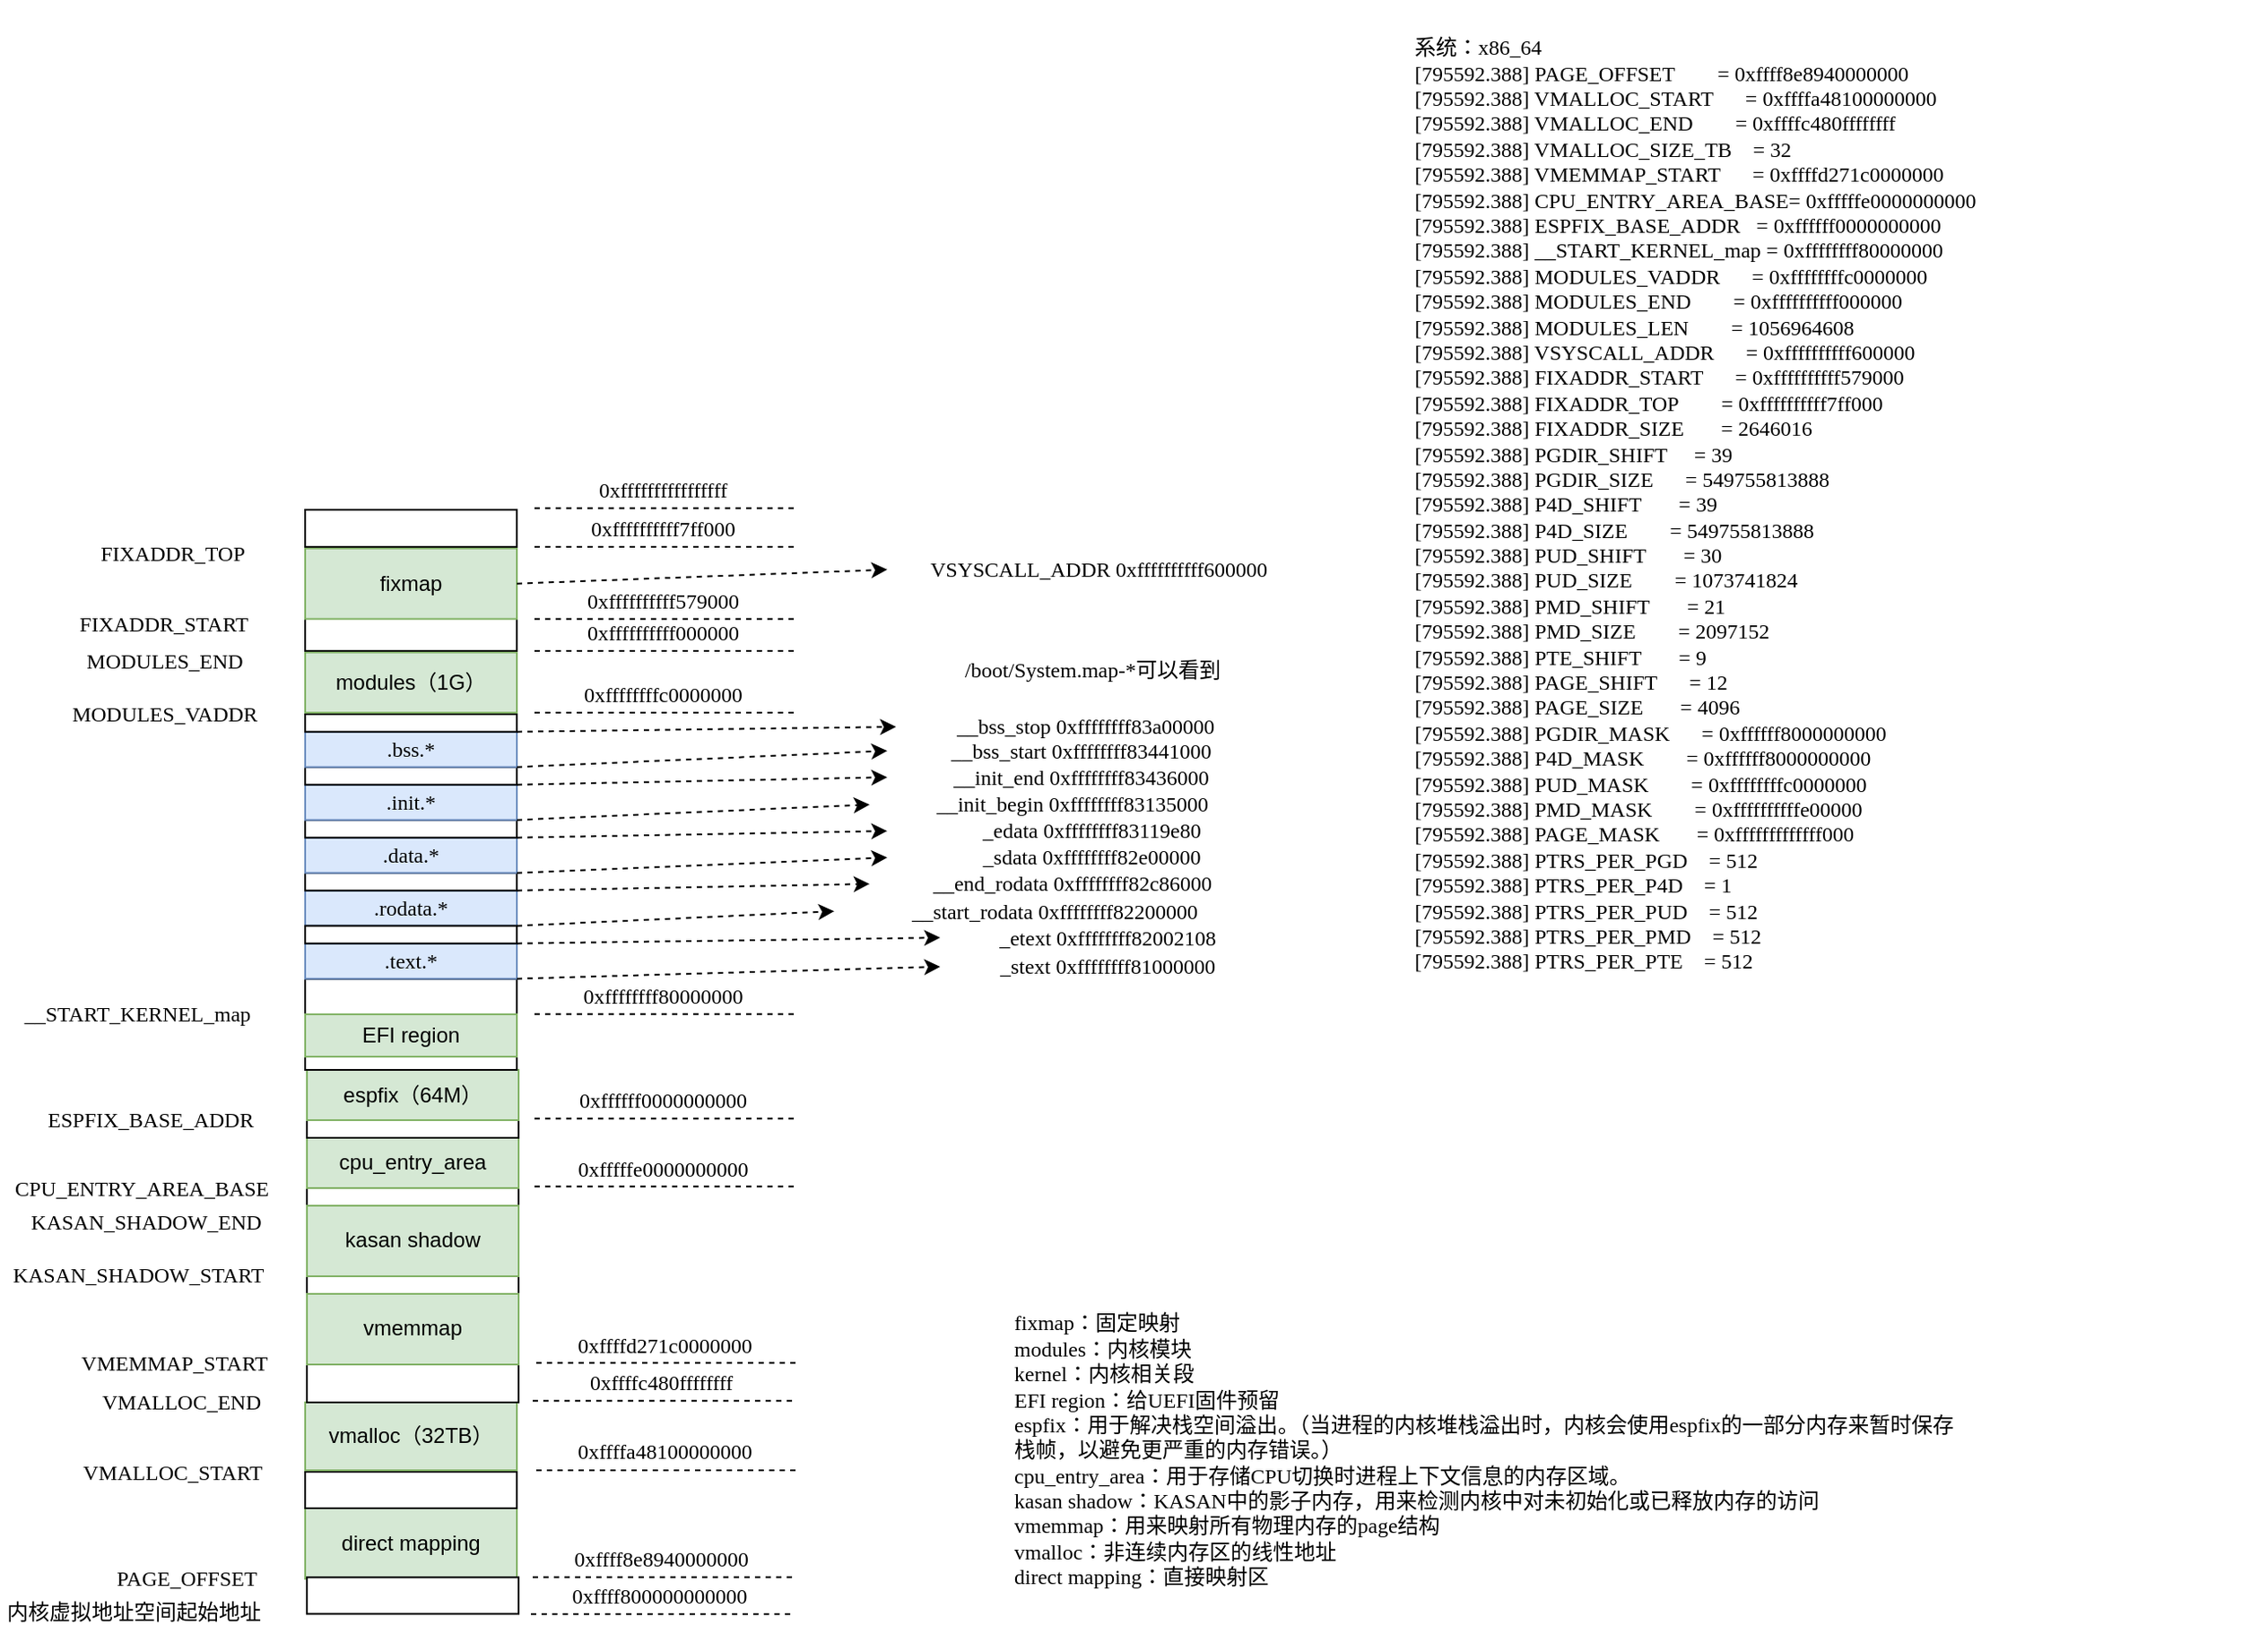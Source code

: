<mxfile version="20.8.23" type="github" pages="2">
  <diagram name="第 1 页" id="9pmo1v1dX5s4VO7Nb7Sy">
    <mxGraphModel dx="1046" dy="1649" grid="1" gridSize="10" guides="1" tooltips="1" connect="1" arrows="1" fold="1" page="1" pageScale="1" pageWidth="827" pageHeight="1169" math="0" shadow="0">
      <root>
        <mxCell id="0" />
        <mxCell id="1" parent="0" />
        <mxCell id="Ivxdmaws9GKIMjuXmD1E-1" value="direct mapping" style="rounded=0;whiteSpace=wrap;html=1;fillColor=#d5e8d4;strokeColor=#82b366;" parent="1" vertex="1">
          <mxGeometry x="200" y="280" width="120" height="40" as="geometry" />
        </mxCell>
        <mxCell id="Ivxdmaws9GKIMjuXmD1E-2" value="" style="endArrow=none;dashed=1;html=1;rounded=0;" parent="1" edge="1">
          <mxGeometry width="50" height="50" relative="1" as="geometry">
            <mxPoint x="328" y="340" as="sourcePoint" />
            <mxPoint x="478" y="340" as="targetPoint" />
          </mxGeometry>
        </mxCell>
        <mxCell id="Ivxdmaws9GKIMjuXmD1E-3" value="0xffff800000000000" style="text;html=1;strokeColor=none;fillColor=none;align=center;verticalAlign=middle;whiteSpace=wrap;rounded=0;fontFamily=Lucida Console;" parent="1" vertex="1">
          <mxGeometry x="328" y="320" width="146" height="20" as="geometry" />
        </mxCell>
        <mxCell id="Ivxdmaws9GKIMjuXmD1E-4" value="" style="rounded=0;whiteSpace=wrap;html=1;" parent="1" vertex="1">
          <mxGeometry x="200" y="259.32" width="120" height="20.68" as="geometry" />
        </mxCell>
        <mxCell id="Ivxdmaws9GKIMjuXmD1E-5" value="" style="endArrow=none;dashed=1;html=1;rounded=0;" parent="1" edge="1">
          <mxGeometry width="50" height="50" relative="1" as="geometry">
            <mxPoint x="329" y="319.17" as="sourcePoint" />
            <mxPoint x="479" y="319.17" as="targetPoint" />
          </mxGeometry>
        </mxCell>
        <mxCell id="Ivxdmaws9GKIMjuXmD1E-6" value="0xffff8e8940000000" style="text;html=1;strokeColor=none;fillColor=none;align=center;verticalAlign=middle;whiteSpace=wrap;rounded=0;fontFamily=Lucida Console;" parent="1" vertex="1">
          <mxGeometry x="329" y="299.17" width="146" height="20" as="geometry" />
        </mxCell>
        <mxCell id="Ivxdmaws9GKIMjuXmD1E-7" value="PAGE_OFFSET" style="text;html=1;strokeColor=none;fillColor=none;align=center;verticalAlign=middle;whiteSpace=wrap;rounded=0;fontFamily=Lucida Console;" parent="1" vertex="1">
          <mxGeometry x="87.5" y="310" width="90" height="19.17" as="geometry" />
        </mxCell>
        <mxCell id="Ivxdmaws9GKIMjuXmD1E-8" value="内核虚拟地址空间起始地址" style="text;html=1;strokeColor=none;fillColor=none;align=center;verticalAlign=middle;whiteSpace=wrap;rounded=0;fontFamily=Lucida Console;" parent="1" vertex="1">
          <mxGeometry x="27.5" y="329.17" width="150" height="20" as="geometry" />
        </mxCell>
        <mxCell id="Ivxdmaws9GKIMjuXmD1E-9" value="vmalloc（32TB）" style="rounded=0;whiteSpace=wrap;html=1;fillColor=#d5e8d4;strokeColor=#82b366;" parent="1" vertex="1">
          <mxGeometry x="200" y="220" width="120" height="38.49" as="geometry" />
        </mxCell>
        <mxCell id="Ivxdmaws9GKIMjuXmD1E-10" value="" style="endArrow=none;dashed=1;html=1;rounded=0;" parent="1" edge="1">
          <mxGeometry width="50" height="50" relative="1" as="geometry">
            <mxPoint x="331" y="258.49" as="sourcePoint" />
            <mxPoint x="481" y="258.49" as="targetPoint" />
          </mxGeometry>
        </mxCell>
        <mxCell id="Ivxdmaws9GKIMjuXmD1E-11" value="0xffffa48100000000" style="text;html=1;strokeColor=none;fillColor=none;align=center;verticalAlign=middle;whiteSpace=wrap;rounded=0;fontFamily=Lucida Console;" parent="1" vertex="1">
          <mxGeometry x="331" y="238.49" width="146" height="20" as="geometry" />
        </mxCell>
        <mxCell id="Ivxdmaws9GKIMjuXmD1E-12" value="VMALLOC_START" style="text;html=1;strokeColor=none;fillColor=none;align=center;verticalAlign=middle;whiteSpace=wrap;rounded=0;fontFamily=Lucida Console;" parent="1" vertex="1">
          <mxGeometry x="80" y="250.83" width="90" height="19.17" as="geometry" />
        </mxCell>
        <mxCell id="Ivxdmaws9GKIMjuXmD1E-13" value="VMALLOC_END" style="text;html=1;strokeColor=none;fillColor=none;align=center;verticalAlign=middle;whiteSpace=wrap;rounded=0;fontFamily=Lucida Console;" parent="1" vertex="1">
          <mxGeometry x="90" y="210" width="80" height="19.17" as="geometry" />
        </mxCell>
        <mxCell id="Ivxdmaws9GKIMjuXmD1E-15" value="" style="endArrow=none;dashed=1;html=1;rounded=0;" parent="1" edge="1">
          <mxGeometry width="50" height="50" relative="1" as="geometry">
            <mxPoint x="329" y="219.17" as="sourcePoint" />
            <mxPoint x="479" y="219.17" as="targetPoint" />
          </mxGeometry>
        </mxCell>
        <mxCell id="Ivxdmaws9GKIMjuXmD1E-16" value="0xffffc480ffffffff" style="text;html=1;strokeColor=none;fillColor=none;align=center;verticalAlign=middle;whiteSpace=wrap;rounded=0;fontFamily=Lucida Console;" parent="1" vertex="1">
          <mxGeometry x="329" y="199.17" width="146" height="20" as="geometry" />
        </mxCell>
        <mxCell id="Ivxdmaws9GKIMjuXmD1E-21" value="" style="rounded=0;whiteSpace=wrap;html=1;" parent="1" vertex="1">
          <mxGeometry x="200" y="-20" width="120" height="20" as="geometry" />
        </mxCell>
        <mxCell id="Ivxdmaws9GKIMjuXmD1E-24" value="__START_KERNEL_map" style="text;html=1;strokeColor=none;fillColor=none;align=center;verticalAlign=middle;whiteSpace=wrap;rounded=0;fontFamily=Lucida Console;" parent="1" vertex="1">
          <mxGeometry x="40" y="-10" width="130" height="19.17" as="geometry" />
        </mxCell>
        <mxCell id="Ivxdmaws9GKIMjuXmD1E-77" value="" style="group" parent="1" vertex="1" connectable="0">
          <mxGeometry x="200" y="-266" width="640" height="420" as="geometry" />
        </mxCell>
        <mxCell id="Ivxdmaws9GKIMjuXmD1E-41" value="&lt;font face=&quot;Lucida Console&quot;&gt;.text.*&lt;/font&gt;" style="rounded=0;whiteSpace=wrap;html=1;fillColor=#dae8fc;strokeColor=#6c8ebf;" parent="Ivxdmaws9GKIMjuXmD1E-77" vertex="1">
          <mxGeometry y="225.83" width="120" height="20" as="geometry" />
        </mxCell>
        <mxCell id="Ivxdmaws9GKIMjuXmD1E-44" value=".rodata.*" style="rounded=0;whiteSpace=wrap;html=1;fontFamily=Lucida Console;fillColor=#dae8fc;strokeColor=#6c8ebf;" parent="Ivxdmaws9GKIMjuXmD1E-77" vertex="1">
          <mxGeometry y="195.83" width="120" height="20" as="geometry" />
        </mxCell>
        <mxCell id="Ivxdmaws9GKIMjuXmD1E-45" value="" style="rounded=0;whiteSpace=wrap;html=1;" parent="Ivxdmaws9GKIMjuXmD1E-77" vertex="1">
          <mxGeometry y="185.83" width="120" height="10" as="geometry" />
        </mxCell>
        <mxCell id="Ivxdmaws9GKIMjuXmD1E-46" value="&lt;font face=&quot;Lucida Console&quot;&gt;.data.*&lt;/font&gt;" style="rounded=0;whiteSpace=wrap;html=1;fillColor=#dae8fc;strokeColor=#6c8ebf;" parent="Ivxdmaws9GKIMjuXmD1E-77" vertex="1">
          <mxGeometry y="165.83" width="120" height="20" as="geometry" />
        </mxCell>
        <mxCell id="Ivxdmaws9GKIMjuXmD1E-58" value="" style="rounded=0;whiteSpace=wrap;html=1;" parent="Ivxdmaws9GKIMjuXmD1E-77" vertex="1">
          <mxGeometry y="215.83" width="120" height="10" as="geometry" />
        </mxCell>
        <mxCell id="Ivxdmaws9GKIMjuXmD1E-60" value="" style="rounded=0;whiteSpace=wrap;html=1;" parent="Ivxdmaws9GKIMjuXmD1E-77" vertex="1">
          <mxGeometry y="155.83" width="120" height="10" as="geometry" />
        </mxCell>
        <mxCell id="Ivxdmaws9GKIMjuXmD1E-61" value="&lt;font face=&quot;Lucida Console&quot;&gt;.init.*&lt;/font&gt;" style="rounded=0;whiteSpace=wrap;html=1;fillColor=#dae8fc;strokeColor=#6c8ebf;" parent="Ivxdmaws9GKIMjuXmD1E-77" vertex="1">
          <mxGeometry y="135.83" width="120" height="20" as="geometry" />
        </mxCell>
        <mxCell id="Ivxdmaws9GKIMjuXmD1E-62" value="" style="rounded=0;whiteSpace=wrap;html=1;" parent="Ivxdmaws9GKIMjuXmD1E-77" vertex="1">
          <mxGeometry y="125.83" width="120" height="10" as="geometry" />
        </mxCell>
        <mxCell id="Ivxdmaws9GKIMjuXmD1E-63" value="&lt;font face=&quot;Lucida Console&quot;&gt;.bss.*&lt;/font&gt;" style="rounded=0;whiteSpace=wrap;html=1;fillColor=#dae8fc;strokeColor=#6c8ebf;" parent="Ivxdmaws9GKIMjuXmD1E-77" vertex="1">
          <mxGeometry y="105.83" width="120" height="20" as="geometry" />
        </mxCell>
        <mxCell id="Ivxdmaws9GKIMjuXmD1E-64" value="" style="rounded=0;whiteSpace=wrap;html=1;" parent="Ivxdmaws9GKIMjuXmD1E-77" vertex="1">
          <mxGeometry y="95.83" width="120" height="10" as="geometry" />
        </mxCell>
        <mxCell id="Ivxdmaws9GKIMjuXmD1E-79" value="/boot/System.map-*可以看到" style="text;html=1;strokeColor=none;fillColor=none;align=center;verticalAlign=middle;whiteSpace=wrap;rounded=0;fontFamily=Lucida Console;" parent="Ivxdmaws9GKIMjuXmD1E-77" vertex="1">
          <mxGeometry x="340" y="56" width="213" height="30" as="geometry" />
        </mxCell>
        <mxCell id="Ivxdmaws9GKIMjuXmD1E-80" value="modules（1G）" style="rounded=0;whiteSpace=wrap;html=1;fillColor=#d5e8d4;strokeColor=#82b366;" parent="Ivxdmaws9GKIMjuXmD1E-77" vertex="1">
          <mxGeometry y="60.81" width="120" height="34.19" as="geometry" />
        </mxCell>
        <mxCell id="Ivxdmaws9GKIMjuXmD1E-81" value="" style="endArrow=none;dashed=1;html=1;rounded=0;" parent="Ivxdmaws9GKIMjuXmD1E-77" edge="1">
          <mxGeometry width="50" height="50" relative="1" as="geometry">
            <mxPoint x="130" y="59.98" as="sourcePoint" />
            <mxPoint x="280" y="59.98" as="targetPoint" />
          </mxGeometry>
        </mxCell>
        <mxCell id="Ivxdmaws9GKIMjuXmD1E-82" value="0xffffffffff000000" style="text;html=1;strokeColor=none;fillColor=none;align=center;verticalAlign=middle;whiteSpace=wrap;rounded=0;fontFamily=Lucida Console;" parent="Ivxdmaws9GKIMjuXmD1E-77" vertex="1">
          <mxGeometry x="130" y="39.98" width="146" height="20" as="geometry" />
        </mxCell>
        <mxCell id="Ivxdmaws9GKIMjuXmD1E-83" value="" style="endArrow=none;dashed=1;html=1;rounded=0;" parent="Ivxdmaws9GKIMjuXmD1E-77" edge="1">
          <mxGeometry width="50" height="50" relative="1" as="geometry">
            <mxPoint x="130" y="95.0" as="sourcePoint" />
            <mxPoint x="280" y="95.0" as="targetPoint" />
          </mxGeometry>
        </mxCell>
        <mxCell id="Ivxdmaws9GKIMjuXmD1E-84" value="0xffffffffc0000000" style="text;html=1;strokeColor=none;fillColor=none;align=center;verticalAlign=middle;whiteSpace=wrap;rounded=0;fontFamily=Lucida Console;" parent="Ivxdmaws9GKIMjuXmD1E-77" vertex="1">
          <mxGeometry x="130" y="75.0" width="146" height="20" as="geometry" />
        </mxCell>
        <mxCell id="Ivxdmaws9GKIMjuXmD1E-87" value="" style="rounded=0;whiteSpace=wrap;html=1;" parent="Ivxdmaws9GKIMjuXmD1E-77" vertex="1">
          <mxGeometry y="40" width="120" height="19.98" as="geometry" />
        </mxCell>
        <mxCell id="Ivxdmaws9GKIMjuXmD1E-25" value="fixmap" style="rounded=0;whiteSpace=wrap;html=1;fillColor=#d5e8d4;strokeColor=#82b366;" parent="Ivxdmaws9GKIMjuXmD1E-77" vertex="1">
          <mxGeometry y="1.85" width="120" height="40" as="geometry" />
        </mxCell>
        <mxCell id="Ivxdmaws9GKIMjuXmD1E-26" value="" style="endArrow=none;dashed=1;html=1;rounded=0;" parent="Ivxdmaws9GKIMjuXmD1E-77" edge="1">
          <mxGeometry width="50" height="50" relative="1" as="geometry">
            <mxPoint x="130" y="41.85" as="sourcePoint" />
            <mxPoint x="280" y="41.85" as="targetPoint" />
          </mxGeometry>
        </mxCell>
        <mxCell id="Ivxdmaws9GKIMjuXmD1E-27" value="0xffffffffff579000" style="text;html=1;strokeColor=none;fillColor=none;align=center;verticalAlign=middle;whiteSpace=wrap;rounded=0;fontFamily=Lucida Console;" parent="Ivxdmaws9GKIMjuXmD1E-77" vertex="1">
          <mxGeometry x="130" y="21.85" width="146" height="20" as="geometry" />
        </mxCell>
        <mxCell id="Ivxdmaws9GKIMjuXmD1E-28" value="FIXADDR_START" style="text;html=1;strokeColor=none;fillColor=none;align=center;verticalAlign=middle;whiteSpace=wrap;rounded=0;fontFamily=Lucida Console;" parent="Ivxdmaws9GKIMjuXmD1E-77" vertex="1">
          <mxGeometry x="-130" y="36.83" width="100" height="15.85" as="geometry" />
        </mxCell>
        <mxCell id="Ivxdmaws9GKIMjuXmD1E-31" value="" style="rounded=0;whiteSpace=wrap;html=1;" parent="Ivxdmaws9GKIMjuXmD1E-77" vertex="1">
          <mxGeometry y="-20" width="120" height="21.02" as="geometry" />
        </mxCell>
        <mxCell id="Ivxdmaws9GKIMjuXmD1E-38" value="" style="endArrow=none;dashed=1;html=1;rounded=0;" parent="Ivxdmaws9GKIMjuXmD1E-77" edge="1">
          <mxGeometry width="50" height="50" relative="1" as="geometry">
            <mxPoint x="130" y="1.02" as="sourcePoint" />
            <mxPoint x="280" y="1.02" as="targetPoint" />
          </mxGeometry>
        </mxCell>
        <mxCell id="Ivxdmaws9GKIMjuXmD1E-39" value="0xffffffffff7ff000" style="text;html=1;strokeColor=none;fillColor=none;align=center;verticalAlign=middle;whiteSpace=wrap;rounded=0;fontFamily=Lucida Console;" parent="Ivxdmaws9GKIMjuXmD1E-77" vertex="1">
          <mxGeometry x="130" y="-18.98" width="146" height="20" as="geometry" />
        </mxCell>
        <mxCell id="Ivxdmaws9GKIMjuXmD1E-40" value="FIXADDR_TOP" style="text;html=1;strokeColor=none;fillColor=none;align=center;verticalAlign=middle;whiteSpace=wrap;rounded=0;fontFamily=Lucida Console;" parent="Ivxdmaws9GKIMjuXmD1E-77" vertex="1">
          <mxGeometry x="-120" y="-3.17" width="90" height="15.85" as="geometry" />
        </mxCell>
        <mxCell id="Ivxdmaws9GKIMjuXmD1E-89" value="VSYSCALL_ADDR&amp;nbsp;0xffffffffff600000" style="text;html=1;strokeColor=none;fillColor=none;align=center;verticalAlign=middle;whiteSpace=wrap;rounded=0;fontFamily=Lucida Console;" parent="Ivxdmaws9GKIMjuXmD1E-77" vertex="1">
          <mxGeometry x="330" y="6" width="240" height="15.85" as="geometry" />
        </mxCell>
        <mxCell id="Ivxdmaws9GKIMjuXmD1E-90" value="" style="endArrow=classic;html=1;rounded=0;fontFamily=Lucida Console;exitX=1;exitY=0.5;exitDx=0;exitDy=0;entryX=0;entryY=0.5;entryDx=0;entryDy=0;dashed=1;" parent="Ivxdmaws9GKIMjuXmD1E-77" source="Ivxdmaws9GKIMjuXmD1E-25" target="Ivxdmaws9GKIMjuXmD1E-89" edge="1">
          <mxGeometry width="50" height="50" relative="1" as="geometry">
            <mxPoint x="130" y="196" as="sourcePoint" />
            <mxPoint x="340" y="187" as="targetPoint" />
          </mxGeometry>
        </mxCell>
        <mxCell id="Ivxdmaws9GKIMjuXmD1E-94" value="" style="rounded=0;whiteSpace=wrap;html=1;" parent="Ivxdmaws9GKIMjuXmD1E-77" vertex="1">
          <mxGeometry x="1" y="364.49" width="120" height="10" as="geometry" />
        </mxCell>
        <mxCell id="Ivxdmaws9GKIMjuXmD1E-93" value="cpu_entry_area" style="rounded=0;whiteSpace=wrap;html=1;fillColor=#d5e8d4;strokeColor=#82b366;" parent="Ivxdmaws9GKIMjuXmD1E-77" vertex="1">
          <mxGeometry x="1" y="336" width="120" height="28.49" as="geometry" />
        </mxCell>
        <mxCell id="Ivxdmaws9GKIMjuXmD1E-95" value="" style="endArrow=none;dashed=1;html=1;rounded=0;" parent="Ivxdmaws9GKIMjuXmD1E-77" edge="1">
          <mxGeometry width="50" height="50" relative="1" as="geometry">
            <mxPoint x="130" y="363.66" as="sourcePoint" />
            <mxPoint x="280" y="363.66" as="targetPoint" />
          </mxGeometry>
        </mxCell>
        <mxCell id="Ivxdmaws9GKIMjuXmD1E-96" value="0xfffffe0000000000" style="text;html=1;strokeColor=none;fillColor=none;align=center;verticalAlign=middle;whiteSpace=wrap;rounded=0;fontFamily=Lucida Console;" parent="Ivxdmaws9GKIMjuXmD1E-77" vertex="1">
          <mxGeometry x="130" y="343.66" width="146" height="20" as="geometry" />
        </mxCell>
        <mxCell id="Ivxdmaws9GKIMjuXmD1E-98" value="" style="rounded=0;whiteSpace=wrap;html=1;" parent="Ivxdmaws9GKIMjuXmD1E-77" vertex="1">
          <mxGeometry x="1" y="326" width="120" height="10" as="geometry" />
        </mxCell>
        <mxCell id="Ivxdmaws9GKIMjuXmD1E-99" value="espfix（64M）" style="rounded=0;whiteSpace=wrap;html=1;fillColor=#d5e8d4;strokeColor=#82b366;" parent="Ivxdmaws9GKIMjuXmD1E-77" vertex="1">
          <mxGeometry x="1" y="297.51" width="120" height="28.49" as="geometry" />
        </mxCell>
        <mxCell id="Ivxdmaws9GKIMjuXmD1E-100" value="" style="endArrow=none;dashed=1;html=1;rounded=0;" parent="Ivxdmaws9GKIMjuXmD1E-77" edge="1">
          <mxGeometry width="50" height="50" relative="1" as="geometry">
            <mxPoint x="130" y="325.17" as="sourcePoint" />
            <mxPoint x="280" y="325.17" as="targetPoint" />
          </mxGeometry>
        </mxCell>
        <mxCell id="Ivxdmaws9GKIMjuXmD1E-101" value="0xffffff0000000000" style="text;html=1;strokeColor=none;fillColor=none;align=center;verticalAlign=middle;whiteSpace=wrap;rounded=0;fontFamily=Lucida Console;" parent="Ivxdmaws9GKIMjuXmD1E-77" vertex="1">
          <mxGeometry x="130" y="305.17" width="146" height="20" as="geometry" />
        </mxCell>
        <mxCell id="Ivxdmaws9GKIMjuXmD1E-102" value="ESPFIX_BASE_ADDR" style="text;html=1;strokeColor=none;fillColor=none;align=center;verticalAlign=middle;whiteSpace=wrap;rounded=0;fontFamily=Lucida Console;" parent="Ivxdmaws9GKIMjuXmD1E-77" vertex="1">
          <mxGeometry x="-150" y="316.83" width="125" height="19.17" as="geometry" />
        </mxCell>
        <mxCell id="Ivxdmaws9GKIMjuXmD1E-111" value="" style="rounded=0;whiteSpace=wrap;html=1;" parent="Ivxdmaws9GKIMjuXmD1E-77" vertex="1">
          <mxGeometry y="290" width="120" height="7.51" as="geometry" />
        </mxCell>
        <mxCell id="Ivxdmaws9GKIMjuXmD1E-22" value="" style="endArrow=none;dashed=1;html=1;rounded=0;" parent="Ivxdmaws9GKIMjuXmD1E-77" edge="1">
          <mxGeometry width="50" height="50" relative="1" as="geometry">
            <mxPoint x="130" y="265.83" as="sourcePoint" />
            <mxPoint x="280" y="265.83" as="targetPoint" />
          </mxGeometry>
        </mxCell>
        <mxCell id="Ivxdmaws9GKIMjuXmD1E-23" value="0xffffffff80000000" style="text;html=1;strokeColor=none;fillColor=none;align=center;verticalAlign=middle;whiteSpace=wrap;rounded=0;fontFamily=Lucida Console;" parent="Ivxdmaws9GKIMjuXmD1E-77" vertex="1">
          <mxGeometry x="130" y="245.83" width="146" height="20" as="geometry" />
        </mxCell>
        <mxCell id="Ivxdmaws9GKIMjuXmD1E-112" value="EFI region" style="rounded=0;whiteSpace=wrap;html=1;fillColor=#d5e8d4;strokeColor=#82b366;" parent="Ivxdmaws9GKIMjuXmD1E-77" vertex="1">
          <mxGeometry y="266" width="120" height="24" as="geometry" />
        </mxCell>
        <mxCell id="Ivxdmaws9GKIMjuXmD1E-75" value="" style="endArrow=classic;html=1;rounded=0;fontFamily=Lucida Console;exitX=1;exitY=1;exitDx=0;exitDy=0;entryX=0;entryY=0.5;entryDx=0;entryDy=0;dashed=1;" parent="1" source="Ivxdmaws9GKIMjuXmD1E-41" target="Ivxdmaws9GKIMjuXmD1E-48" edge="1">
          <mxGeometry width="50" height="50" relative="1" as="geometry">
            <mxPoint x="330" y="-30" as="sourcePoint" />
            <mxPoint x="490" y="14" as="targetPoint" />
          </mxGeometry>
        </mxCell>
        <mxCell id="Ivxdmaws9GKIMjuXmD1E-74" value="" style="endArrow=classic;html=1;rounded=0;fontFamily=Lucida Console;exitX=1;exitY=0;exitDx=0;exitDy=0;entryX=0;entryY=0.5;entryDx=0;entryDy=0;dashed=1;" parent="1" source="Ivxdmaws9GKIMjuXmD1E-41" target="Ivxdmaws9GKIMjuXmD1E-49" edge="1">
          <mxGeometry width="50" height="50" relative="1" as="geometry">
            <mxPoint x="330" y="-40" as="sourcePoint" />
            <mxPoint x="430" y="-18" as="targetPoint" />
          </mxGeometry>
        </mxCell>
        <mxCell id="Ivxdmaws9GKIMjuXmD1E-73" value="" style="endArrow=classic;html=1;rounded=0;fontFamily=Lucida Console;exitX=1;exitY=1;exitDx=0;exitDy=0;entryX=0;entryY=0.5;entryDx=0;entryDy=0;dashed=1;" parent="1" source="Ivxdmaws9GKIMjuXmD1E-44" target="Ivxdmaws9GKIMjuXmD1E-50" edge="1">
          <mxGeometry width="50" height="50" relative="1" as="geometry">
            <mxPoint x="330" y="-60" as="sourcePoint" />
            <mxPoint x="450" y="-51" as="targetPoint" />
          </mxGeometry>
        </mxCell>
        <mxCell id="Ivxdmaws9GKIMjuXmD1E-72" value="" style="endArrow=classic;html=1;rounded=0;fontFamily=Lucida Console;exitX=1;exitY=0;exitDx=0;exitDy=0;entryX=0;entryY=0.5;entryDx=0;entryDy=0;dashed=1;" parent="1" source="Ivxdmaws9GKIMjuXmD1E-44" target="Ivxdmaws9GKIMjuXmD1E-51" edge="1">
          <mxGeometry width="50" height="50" relative="1" as="geometry">
            <mxPoint x="330" y="-70" as="sourcePoint" />
            <mxPoint x="460" y="-83" as="targetPoint" />
          </mxGeometry>
        </mxCell>
        <mxCell id="Ivxdmaws9GKIMjuXmD1E-71" value="" style="endArrow=classic;html=1;rounded=0;fontFamily=Lucida Console;exitX=1;exitY=1;exitDx=0;exitDy=0;entryX=0;entryY=0.5;entryDx=0;entryDy=0;dashed=1;" parent="1" source="Ivxdmaws9GKIMjuXmD1E-46" target="Ivxdmaws9GKIMjuXmD1E-52" edge="1">
          <mxGeometry width="50" height="50" relative="1" as="geometry">
            <mxPoint x="330" y="-90" as="sourcePoint" />
            <mxPoint x="490" y="-115" as="targetPoint" />
          </mxGeometry>
        </mxCell>
        <mxCell id="Ivxdmaws9GKIMjuXmD1E-70" value="" style="endArrow=classic;html=1;rounded=0;fontFamily=Lucida Console;exitX=1;exitY=0;exitDx=0;exitDy=0;entryX=0;entryY=0.5;entryDx=0;entryDy=0;dashed=1;" parent="1" source="Ivxdmaws9GKIMjuXmD1E-46" target="Ivxdmaws9GKIMjuXmD1E-53" edge="1">
          <mxGeometry width="50" height="50" relative="1" as="geometry">
            <mxPoint x="330" y="-100" as="sourcePoint" />
            <mxPoint x="450" y="-147" as="targetPoint" />
          </mxGeometry>
        </mxCell>
        <mxCell id="Ivxdmaws9GKIMjuXmD1E-69" value="" style="endArrow=classic;html=1;rounded=0;fontFamily=Lucida Console;exitX=1;exitY=1;exitDx=0;exitDy=0;entryX=0;entryY=0.5;entryDx=0;entryDy=0;dashed=1;" parent="1" source="Ivxdmaws9GKIMjuXmD1E-61" target="Ivxdmaws9GKIMjuXmD1E-54" edge="1">
          <mxGeometry width="50" height="50" relative="1" as="geometry">
            <mxPoint x="330" y="-120" as="sourcePoint" />
            <mxPoint x="460" y="-180" as="targetPoint" />
          </mxGeometry>
        </mxCell>
        <mxCell id="Ivxdmaws9GKIMjuXmD1E-68" value="" style="endArrow=classic;html=1;rounded=0;fontFamily=Lucida Console;exitX=1;exitY=0;exitDx=0;exitDy=0;entryX=0;entryY=0.5;entryDx=0;entryDy=0;dashed=1;" parent="1" source="Ivxdmaws9GKIMjuXmD1E-61" target="Ivxdmaws9GKIMjuXmD1E-55" edge="1">
          <mxGeometry width="50" height="50" relative="1" as="geometry">
            <mxPoint x="330" y="-130" as="sourcePoint" />
            <mxPoint x="460" y="-212" as="targetPoint" />
          </mxGeometry>
        </mxCell>
        <mxCell id="Ivxdmaws9GKIMjuXmD1E-67" value="" style="endArrow=classic;html=1;rounded=0;fontFamily=Lucida Console;exitX=1;exitY=1;exitDx=0;exitDy=0;entryX=0;entryY=0.5;entryDx=0;entryDy=0;dashed=1;" parent="1" source="Ivxdmaws9GKIMjuXmD1E-63" target="Ivxdmaws9GKIMjuXmD1E-56" edge="1">
          <mxGeometry width="50" height="50" relative="1" as="geometry">
            <mxPoint x="330" y="-150" as="sourcePoint" />
            <mxPoint x="465" y="-241" as="targetPoint" />
          </mxGeometry>
        </mxCell>
        <mxCell id="Ivxdmaws9GKIMjuXmD1E-65" value="" style="endArrow=classic;html=1;rounded=0;fontFamily=Lucida Console;exitX=1;exitY=0;exitDx=0;exitDy=0;entryX=0;entryY=0.5;entryDx=0;entryDy=0;dashed=1;" parent="1" source="Ivxdmaws9GKIMjuXmD1E-63" target="Ivxdmaws9GKIMjuXmD1E-57" edge="1">
          <mxGeometry width="50" height="50" relative="1" as="geometry">
            <mxPoint x="320" y="-156" as="sourcePoint" />
            <mxPoint x="370" y="-206" as="targetPoint" />
          </mxGeometry>
        </mxCell>
        <mxCell id="Ivxdmaws9GKIMjuXmD1E-78" value="" style="group" parent="1" vertex="1" connectable="0">
          <mxGeometry x="500" y="-170" width="250" height="150" as="geometry" />
        </mxCell>
        <mxCell id="Ivxdmaws9GKIMjuXmD1E-48" value="_stext 0xffffffff81000000" style="text;html=1;strokeColor=none;fillColor=none;align=center;verticalAlign=middle;whiteSpace=wrap;rounded=0;fontFamily=Lucida Console;" parent="Ivxdmaws9GKIMjuXmD1E-78" vertex="1">
          <mxGeometry x="60" y="135.938" width="190" height="14.062" as="geometry" />
        </mxCell>
        <mxCell id="Ivxdmaws9GKIMjuXmD1E-49" value="_etext 0xffffffff82002108" style="text;html=1;strokeColor=none;fillColor=none;align=center;verticalAlign=middle;whiteSpace=wrap;rounded=0;fontFamily=Lucida Console;" parent="Ivxdmaws9GKIMjuXmD1E-78" vertex="1">
          <mxGeometry x="60" y="119.531" width="190" height="14.062" as="geometry" />
        </mxCell>
        <mxCell id="Ivxdmaws9GKIMjuXmD1E-50" value="__start_rodata 0xffffffff82200000" style="text;html=1;strokeColor=none;fillColor=none;align=center;verticalAlign=middle;whiteSpace=wrap;rounded=0;fontFamily=Lucida Console;" parent="Ivxdmaws9GKIMjuXmD1E-78" vertex="1">
          <mxGeometry y="104.531" width="250" height="14.062" as="geometry" />
        </mxCell>
        <mxCell id="Ivxdmaws9GKIMjuXmD1E-51" value="__end_rodata 0xffffffff82c86000" style="text;html=1;strokeColor=none;fillColor=none;align=center;verticalAlign=middle;whiteSpace=wrap;rounded=0;fontFamily=Lucida Console;" parent="Ivxdmaws9GKIMjuXmD1E-78" vertex="1">
          <mxGeometry x="20" y="89.062" width="230" height="14.062" as="geometry" />
        </mxCell>
        <mxCell id="Ivxdmaws9GKIMjuXmD1E-52" value="&amp;nbsp; &amp;nbsp; _sdata 0xffffffff82e00000" style="text;html=1;strokeColor=none;fillColor=none;align=center;verticalAlign=middle;whiteSpace=wrap;rounded=0;fontFamily=Lucida Console;" parent="Ivxdmaws9GKIMjuXmD1E-78" vertex="1">
          <mxGeometry x="30" y="74.062" width="220" height="14.062" as="geometry" />
        </mxCell>
        <mxCell id="Ivxdmaws9GKIMjuXmD1E-53" value="&amp;nbsp; &amp;nbsp; _edata 0xffffffff83119e80" style="text;html=1;strokeColor=none;fillColor=none;align=center;verticalAlign=middle;whiteSpace=wrap;rounded=0;fontFamily=Lucida Console;" parent="Ivxdmaws9GKIMjuXmD1E-78" vertex="1">
          <mxGeometry x="30" y="59.062" width="220" height="14.062" as="geometry" />
        </mxCell>
        <mxCell id="Ivxdmaws9GKIMjuXmD1E-54" value="__init_begin 0xffffffff83135000" style="text;html=1;strokeColor=none;fillColor=none;align=center;verticalAlign=middle;whiteSpace=wrap;rounded=0;fontFamily=Lucida Console;" parent="Ivxdmaws9GKIMjuXmD1E-78" vertex="1">
          <mxGeometry x="20" y="44.062" width="230" height="14.062" as="geometry" />
        </mxCell>
        <mxCell id="Ivxdmaws9GKIMjuXmD1E-55" value="__init_end 0xffffffff83436000" style="text;html=1;strokeColor=none;fillColor=none;align=center;verticalAlign=middle;whiteSpace=wrap;rounded=0;fontFamily=Lucida Console;" parent="Ivxdmaws9GKIMjuXmD1E-78" vertex="1">
          <mxGeometry x="30" y="28.594" width="220" height="14.062" as="geometry" />
        </mxCell>
        <mxCell id="Ivxdmaws9GKIMjuXmD1E-56" value="__bss_start 0xffffffff83441000" style="text;html=1;strokeColor=none;fillColor=none;align=center;verticalAlign=middle;whiteSpace=wrap;rounded=0;fontFamily=Lucida Console;" parent="Ivxdmaws9GKIMjuXmD1E-78" vertex="1">
          <mxGeometry x="30" y="13.594" width="220" height="14.062" as="geometry" />
        </mxCell>
        <mxCell id="Ivxdmaws9GKIMjuXmD1E-57" value="__bss_stop 0xffffffff83a00000" style="text;html=1;strokeColor=none;fillColor=none;align=center;verticalAlign=middle;whiteSpace=wrap;rounded=0;fontFamily=Lucida Console;" parent="Ivxdmaws9GKIMjuXmD1E-78" vertex="1">
          <mxGeometry x="35" width="215" height="14.062" as="geometry" />
        </mxCell>
        <mxCell id="Ivxdmaws9GKIMjuXmD1E-85" value="MODULES_VADDR" style="text;html=1;strokeColor=none;fillColor=none;align=center;verticalAlign=middle;whiteSpace=wrap;rounded=0;fontFamily=Lucida Console;" parent="1" vertex="1">
          <mxGeometry x="62.5" y="-180" width="115" height="19.17" as="geometry" />
        </mxCell>
        <mxCell id="Ivxdmaws9GKIMjuXmD1E-86" value="MODULES_END" style="text;html=1;strokeColor=none;fillColor=none;align=center;verticalAlign=middle;whiteSpace=wrap;rounded=0;fontFamily=Lucida Console;" parent="1" vertex="1">
          <mxGeometry x="62.5" y="-210" width="115" height="19.17" as="geometry" />
        </mxCell>
        <mxCell id="Ivxdmaws9GKIMjuXmD1E-32" value="" style="endArrow=none;dashed=1;html=1;rounded=0;" parent="1" edge="1">
          <mxGeometry width="50" height="50" relative="1" as="geometry">
            <mxPoint x="330" y="-286.83" as="sourcePoint" />
            <mxPoint x="480" y="-286.83" as="targetPoint" />
          </mxGeometry>
        </mxCell>
        <mxCell id="Ivxdmaws9GKIMjuXmD1E-33" value="0xffffffffffffffff" style="text;html=1;strokeColor=none;fillColor=none;align=center;verticalAlign=middle;whiteSpace=wrap;rounded=0;fontFamily=Lucida Console;" parent="1" vertex="1">
          <mxGeometry x="330" y="-306.83" width="146" height="20" as="geometry" />
        </mxCell>
        <mxCell id="Ivxdmaws9GKIMjuXmD1E-91" value="" style="rounded=0;whiteSpace=wrap;html=1;" parent="1" vertex="1">
          <mxGeometry x="201" y="148.49" width="120" height="10" as="geometry" />
        </mxCell>
        <mxCell id="Ivxdmaws9GKIMjuXmD1E-20" value="KASAN_SHADOW_START" style="text;html=1;strokeColor=none;fillColor=none;align=center;verticalAlign=middle;whiteSpace=wrap;rounded=0;fontFamily=Lucida Console;" parent="1" vertex="1">
          <mxGeometry x="40" y="138.49" width="131" height="19.17" as="geometry" />
        </mxCell>
        <mxCell id="Ivxdmaws9GKIMjuXmD1E-14" value="kasan shadow" style="rounded=0;whiteSpace=wrap;html=1;fillColor=#d5e8d4;strokeColor=#82b366;" parent="1" vertex="1">
          <mxGeometry x="201" y="108.49" width="120" height="40" as="geometry" />
        </mxCell>
        <mxCell id="Ivxdmaws9GKIMjuXmD1E-97" value="CPU_ENTRY_AREA_BASE" style="text;html=1;strokeColor=none;fillColor=none;align=center;verticalAlign=middle;whiteSpace=wrap;rounded=0;fontFamily=Lucida Console;" parent="1" vertex="1">
          <mxGeometry x="40" y="89.32" width="135" height="19.17" as="geometry" />
        </mxCell>
        <mxCell id="Ivxdmaws9GKIMjuXmD1E-103" value="" style="rounded=0;whiteSpace=wrap;html=1;" parent="1" vertex="1">
          <mxGeometry x="201" y="198.49" width="120" height="21.51" as="geometry" />
        </mxCell>
        <mxCell id="Ivxdmaws9GKIMjuXmD1E-104" value="VMEMMAP_START" style="text;html=1;strokeColor=none;fillColor=none;align=center;verticalAlign=middle;whiteSpace=wrap;rounded=0;fontFamily=Lucida Console;" parent="1" vertex="1">
          <mxGeometry x="81" y="188.49" width="90" height="19.17" as="geometry" />
        </mxCell>
        <mxCell id="Ivxdmaws9GKIMjuXmD1E-105" value="vmemmap" style="rounded=0;whiteSpace=wrap;html=1;fillColor=#d5e8d4;strokeColor=#82b366;" parent="1" vertex="1">
          <mxGeometry x="201" y="158.49" width="120" height="40" as="geometry" />
        </mxCell>
        <mxCell id="Ivxdmaws9GKIMjuXmD1E-106" value="" style="endArrow=none;dashed=1;html=1;rounded=0;" parent="1" edge="1">
          <mxGeometry width="50" height="50" relative="1" as="geometry">
            <mxPoint x="331" y="197.66" as="sourcePoint" />
            <mxPoint x="481" y="197.66" as="targetPoint" />
          </mxGeometry>
        </mxCell>
        <mxCell id="Ivxdmaws9GKIMjuXmD1E-107" value="0xffffd271c0000000" style="text;html=1;strokeColor=none;fillColor=none;align=center;verticalAlign=middle;whiteSpace=wrap;rounded=0;fontFamily=Lucida Console;" parent="1" vertex="1">
          <mxGeometry x="331" y="177.66" width="146" height="20" as="geometry" />
        </mxCell>
        <mxCell id="Ivxdmaws9GKIMjuXmD1E-108" value="KASAN_SHADOW_END" style="text;html=1;strokeColor=none;fillColor=none;align=center;verticalAlign=middle;whiteSpace=wrap;rounded=0;fontFamily=Lucida Console;" parent="1" vertex="1">
          <mxGeometry x="50" y="108.49" width="120" height="19.17" as="geometry" />
        </mxCell>
        <mxCell id="Ivxdmaws9GKIMjuXmD1E-109" value="" style="rounded=0;whiteSpace=wrap;html=1;" parent="1" vertex="1">
          <mxGeometry x="201" y="319.17" width="120" height="20.68" as="geometry" />
        </mxCell>
        <mxCell id="Ivxdmaws9GKIMjuXmD1E-110" value="&lt;div&gt;系统：x86_64&lt;/div&gt;&lt;div&gt;[795592.388] PAGE_OFFSET&amp;nbsp; &amp;nbsp; &amp;nbsp; &amp;nbsp; = 0xffff8e8940000000&lt;/div&gt;&lt;div&gt;[795592.388] VMALLOC_START&amp;nbsp; &amp;nbsp; &amp;nbsp; = 0xffffa48100000000&lt;/div&gt;&lt;div&gt;[795592.388] VMALLOC_END&amp;nbsp; &amp;nbsp; &amp;nbsp; &amp;nbsp; = 0xffffc480ffffffff&lt;/div&gt;&lt;div&gt;[795592.388] VMALLOC_SIZE_TB&amp;nbsp; &amp;nbsp; = 32&lt;/div&gt;&lt;div&gt;[795592.388] VMEMMAP_START&amp;nbsp; &amp;nbsp; &amp;nbsp; = 0xffffd271c0000000&lt;/div&gt;&lt;div&gt;[795592.388] CPU_ENTRY_AREA_BASE= 0xfffffe0000000000&lt;/div&gt;&lt;div&gt;[795592.388] ESPFIX_BASE_ADDR&amp;nbsp; &amp;nbsp;= 0xffffff0000000000&lt;/div&gt;&lt;div&gt;[795592.388] __START_KERNEL_map = 0xffffffff80000000&lt;/div&gt;&lt;div&gt;[795592.388] MODULES_VADDR&amp;nbsp; &amp;nbsp; &amp;nbsp; = 0xffffffffc0000000&lt;/div&gt;&lt;div&gt;[795592.388] MODULES_END&amp;nbsp; &amp;nbsp; &amp;nbsp; &amp;nbsp; = 0xffffffffff000000&lt;/div&gt;&lt;div&gt;[795592.388] MODULES_LEN&amp;nbsp; &amp;nbsp; &amp;nbsp; &amp;nbsp; = 1056964608&lt;/div&gt;&lt;div&gt;[795592.388] VSYSCALL_ADDR&amp;nbsp; &amp;nbsp; &amp;nbsp; = 0xffffffffff600000&lt;/div&gt;&lt;div&gt;[795592.388] FIXADDR_START&amp;nbsp; &amp;nbsp; &amp;nbsp; = 0xffffffffff579000&lt;/div&gt;&lt;div&gt;[795592.388] FIXADDR_TOP&amp;nbsp; &amp;nbsp; &amp;nbsp; &amp;nbsp; = 0xffffffffff7ff000&lt;/div&gt;&lt;div&gt;[795592.388] FIXADDR_SIZE&amp;nbsp; &amp;nbsp; &amp;nbsp; &amp;nbsp;= 2646016&lt;/div&gt;&lt;div&gt;[795592.388] PGDIR_SHIFT&amp;nbsp; &amp;nbsp; &amp;nbsp;= 39&amp;nbsp; &amp;nbsp;&lt;/div&gt;&lt;div&gt;[795592.388] PGDIR_SIZE&amp;nbsp; &amp;nbsp; &amp;nbsp; = 549755813888&amp;nbsp;&amp;nbsp;&lt;/div&gt;&lt;div&gt;[795592.388] P4D_SHIFT&amp;nbsp; &amp;nbsp; &amp;nbsp; &amp;nbsp;= 39&amp;nbsp; &amp;nbsp;&lt;/div&gt;&lt;div&gt;[795592.388] P4D_SIZE&amp;nbsp; &amp;nbsp; &amp;nbsp; &amp;nbsp; = 549755813888&amp;nbsp;&amp;nbsp;&lt;/div&gt;&lt;div&gt;[795592.388] PUD_SHIFT&amp;nbsp; &amp;nbsp; &amp;nbsp; &amp;nbsp;= 30&amp;nbsp; &amp;nbsp;&lt;/div&gt;&lt;div&gt;[795592.388] PUD_SIZE&amp;nbsp; &amp;nbsp; &amp;nbsp; &amp;nbsp; = 1073741824&amp;nbsp;&amp;nbsp;&lt;/div&gt;&lt;div&gt;[795592.388] PMD_SHIFT&amp;nbsp; &amp;nbsp; &amp;nbsp; &amp;nbsp;= 21&amp;nbsp; &amp;nbsp;&lt;/div&gt;&lt;div&gt;[795592.388] PMD_SIZE&amp;nbsp; &amp;nbsp; &amp;nbsp; &amp;nbsp; = 2097152&amp;nbsp;&amp;nbsp;&lt;/div&gt;&lt;div&gt;[795592.388] PTE_SHIFT&amp;nbsp; &amp;nbsp; &amp;nbsp; &amp;nbsp;= 9&amp;nbsp; &amp;nbsp;&lt;/div&gt;&lt;div&gt;[795592.388] PAGE_SHIFT&amp;nbsp; &amp;nbsp; &amp;nbsp; = 12&amp;nbsp; &amp;nbsp;&lt;/div&gt;&lt;div&gt;[795592.388] PAGE_SIZE&amp;nbsp; &amp;nbsp; &amp;nbsp; &amp;nbsp;= 4096&amp;nbsp;&amp;nbsp;&lt;/div&gt;&lt;div&gt;[795592.388] PGDIR_MASK&amp;nbsp; &amp;nbsp; &amp;nbsp; = 0xffffff8000000000&lt;/div&gt;&lt;div&gt;[795592.388] P4D_MASK&amp;nbsp; &amp;nbsp; &amp;nbsp; &amp;nbsp; = 0xffffff8000000000&lt;/div&gt;&lt;div&gt;[795592.388] PUD_MASK&amp;nbsp; &amp;nbsp; &amp;nbsp; &amp;nbsp; = 0xffffffffc0000000&lt;/div&gt;&lt;div&gt;[795592.388] PMD_MASK&amp;nbsp; &amp;nbsp; &amp;nbsp; &amp;nbsp; = 0xffffffffffe00000&lt;/div&gt;&lt;div&gt;[795592.388] PAGE_MASK&amp;nbsp; &amp;nbsp; &amp;nbsp; &amp;nbsp;= 0xfffffffffffff000&lt;/div&gt;&lt;div&gt;[795592.388] PTRS_PER_PGD&amp;nbsp; &amp;nbsp; = 512&amp;nbsp; &amp;nbsp;&lt;/div&gt;&lt;div&gt;[795592.388] PTRS_PER_P4D&amp;nbsp; &amp;nbsp; = 1&amp;nbsp; &amp;nbsp;&lt;/div&gt;&lt;div&gt;[795592.388] PTRS_PER_PUD&amp;nbsp; &amp;nbsp; = 512&amp;nbsp; &amp;nbsp;&lt;/div&gt;&lt;div&gt;[795592.388] PTRS_PER_PMD&amp;nbsp; &amp;nbsp; = 512&amp;nbsp; &amp;nbsp;&lt;/div&gt;&lt;div style=&quot;&quot;&gt;[795592.388] PTRS_PER_PTE&amp;nbsp; &amp;nbsp; = 512&lt;/div&gt;" style="text;html=1;strokeColor=none;fillColor=none;align=left;verticalAlign=middle;whiteSpace=wrap;rounded=0;fontFamily=Lucida Console;" parent="1" vertex="1">
          <mxGeometry x="827" y="-574.15" width="470" height="570" as="geometry" />
        </mxCell>
        <mxCell id="Ivxdmaws9GKIMjuXmD1E-113" value="fixmap：固定映射&lt;br&gt;modules：内核模块&lt;br&gt;kernel：内核相关段&lt;br&gt;EFI region：给UEFI固件预留&lt;br&gt;espfix：用于解决栈空间溢出。（当进程的内核堆栈溢出时，内核会使用espfix的一部分内存来暂时保存栈帧，以避免更严重的内存错误。）&lt;br&gt;cpu_entry_area：用于存储CPU切换时进程上下文信息的内存区域。&lt;br&gt;kasan shadow：KASAN中的影子内存，用来检测内核中对未初始化或已释放内存的访问&lt;br&gt;vmemmap：用来映射所有物理内存的page结构&lt;br&gt;vmalloc：非连续内存区的线性地址&lt;br&gt;direct mapping：直接映射区" style="text;strokeColor=none;fillColor=none;align=left;verticalAlign=middle;whiteSpace=wrap;rounded=0;fontFamily=Lucida Console;html=1;" parent="1" vertex="1">
          <mxGeometry x="600" y="134.49" width="540" height="225.51" as="geometry" />
        </mxCell>
      </root>
    </mxGraphModel>
  </diagram>
  <diagram id="HWhaKd9Rc4y2S9LsLy3f" name="第 2 页">
    <mxGraphModel dx="721" dy="1500" grid="1" gridSize="10" guides="1" tooltips="1" connect="1" arrows="1" fold="1" page="1" pageScale="1" pageWidth="827" pageHeight="1169" math="0" shadow="0">
      <root>
        <mxCell id="0" />
        <mxCell id="1" parent="0" />
        <mxCell id="ex9ntmM1MsQYcrA8Cp74-2" value="进程虚拟地址：0x5651b590c2a0" style="text;html=1;strokeColor=none;fillColor=none;align=center;verticalAlign=middle;whiteSpace=wrap;rounded=0;" vertex="1" parent="1">
          <mxGeometry x="70" y="150" width="190" height="30" as="geometry" />
        </mxCell>
        <mxCell id="ex9ntmM1MsQYcrA8Cp74-3" value="010101100" style="rounded=0;whiteSpace=wrap;html=1;fillColor=#dae8fc;strokeColor=#6c8ebf;" vertex="1" parent="1">
          <mxGeometry x="200" y="200" width="80" height="20" as="geometry" />
        </mxCell>
        <mxCell id="ex9ntmM1MsQYcrA8Cp74-6" value="101000110" style="rounded=0;whiteSpace=wrap;html=1;fillColor=#d5e8d4;strokeColor=#82b366;" vertex="1" parent="1">
          <mxGeometry x="290" y="200" width="80" height="20" as="geometry" />
        </mxCell>
        <mxCell id="ex9ntmM1MsQYcrA8Cp74-7" value="110101100" style="rounded=0;whiteSpace=wrap;html=1;fillColor=#ffe6cc;strokeColor=#d79b00;" vertex="1" parent="1">
          <mxGeometry x="380" y="200" width="80" height="20" as="geometry" />
        </mxCell>
        <mxCell id="ex9ntmM1MsQYcrA8Cp74-8" value="100001100" style="rounded=0;whiteSpace=wrap;html=1;fillColor=#f8cecc;strokeColor=#b85450;" vertex="1" parent="1">
          <mxGeometry x="470" y="200" width="80" height="20" as="geometry" />
        </mxCell>
        <mxCell id="ex9ntmM1MsQYcrA8Cp74-9" value="001010100000" style="rounded=0;whiteSpace=wrap;html=1;fillColor=#e1d5e7;strokeColor=#9673a6;" vertex="1" parent="1">
          <mxGeometry x="560" y="200" width="90" height="20" as="geometry" />
        </mxCell>
        <mxCell id="ex9ntmM1MsQYcrA8Cp74-10" value="0000000000000000" style="rounded=0;whiteSpace=wrap;html=1;" vertex="1" parent="1">
          <mxGeometry x="70" y="200" width="120" height="20" as="geometry" />
        </mxCell>
        <mxCell id="ex9ntmM1MsQYcrA8Cp74-11" value="" style="rounded=0;whiteSpace=wrap;html=1;" vertex="1" parent="1">
          <mxGeometry x="240" y="400" width="40" height="80" as="geometry" />
        </mxCell>
        <mxCell id="ex9ntmM1MsQYcrA8Cp74-12" value="172" style="rounded=0;whiteSpace=wrap;html=1;fillColor=#808080;fontColor=#333333;strokeColor=#666666;" vertex="1" parent="1">
          <mxGeometry x="240" y="440" width="40" height="20" as="geometry" />
        </mxCell>
        <mxCell id="ex9ntmM1MsQYcrA8Cp74-13" value="mm-&amp;gt;pgd" style="rounded=0;whiteSpace=wrap;html=1;" vertex="1" parent="1">
          <mxGeometry x="100" y="470" width="60" height="20" as="geometry" />
        </mxCell>
        <mxCell id="ex9ntmM1MsQYcrA8Cp74-14" value="" style="endArrow=classic;html=1;rounded=0;exitX=1;exitY=0.5;exitDx=0;exitDy=0;" edge="1" parent="1" source="ex9ntmM1MsQYcrA8Cp74-13">
          <mxGeometry width="50" height="50" relative="1" as="geometry">
            <mxPoint x="180" y="570" as="sourcePoint" />
            <mxPoint x="240" y="480" as="targetPoint" />
          </mxGeometry>
        </mxCell>
        <mxCell id="ex9ntmM1MsQYcrA8Cp74-19" value="" style="edgeStyle=orthogonalEdgeStyle;rounded=0;orthogonalLoop=1;jettySize=auto;html=1;" edge="1" parent="1" source="ex9ntmM1MsQYcrA8Cp74-18" target="ex9ntmM1MsQYcrA8Cp74-12">
          <mxGeometry relative="1" as="geometry" />
        </mxCell>
        <mxCell id="ex9ntmM1MsQYcrA8Cp74-18" value="" style="shape=image;html=1;verticalAlign=top;verticalLabelPosition=bottom;labelBackgroundColor=#ffffff;imageAspect=0;aspect=fixed;image=https://cdn4.iconfinder.com/data/icons/ionicons/512/icon-plus-circled-128.png;fillColor=#808080;" vertex="1" parent="1">
          <mxGeometry x="200" y="440" width="20" height="20" as="geometry" />
        </mxCell>
        <mxCell id="ex9ntmM1MsQYcrA8Cp74-20" value="" style="endArrow=classic;html=1;rounded=0;entryX=0.5;entryY=0;entryDx=0;entryDy=0;" edge="1" parent="1" target="ex9ntmM1MsQYcrA8Cp74-18">
          <mxGeometry width="50" height="50" relative="1" as="geometry">
            <mxPoint x="210" y="220" as="sourcePoint" />
            <mxPoint x="180" y="290" as="targetPoint" />
          </mxGeometry>
        </mxCell>
        <mxCell id="ex9ntmM1MsQYcrA8Cp74-21" value="" style="endArrow=classic;html=1;rounded=0;entryX=0.5;entryY=1;entryDx=0;entryDy=0;" edge="1" parent="1" target="ex9ntmM1MsQYcrA8Cp74-18">
          <mxGeometry width="50" height="50" relative="1" as="geometry">
            <mxPoint x="210" y="480" as="sourcePoint" />
            <mxPoint x="210" y="520" as="targetPoint" />
          </mxGeometry>
        </mxCell>
        <mxCell id="ex9ntmM1MsQYcrA8Cp74-26" value="PGD" style="text;html=1;strokeColor=none;fillColor=none;align=center;verticalAlign=middle;whiteSpace=wrap;rounded=0;" vertex="1" parent="1">
          <mxGeometry x="240" y="380" width="40" height="20" as="geometry" />
        </mxCell>
        <mxCell id="ex9ntmM1MsQYcrA8Cp74-27" value="" style="rounded=0;whiteSpace=wrap;html=1;" vertex="1" parent="1">
          <mxGeometry x="330" y="370" width="40" height="80" as="geometry" />
        </mxCell>
        <mxCell id="ex9ntmM1MsQYcrA8Cp74-28" value="326" style="rounded=0;whiteSpace=wrap;html=1;fillColor=#808080;fontColor=#333333;strokeColor=#666666;" vertex="1" parent="1">
          <mxGeometry x="330" y="400" width="40" height="20" as="geometry" />
        </mxCell>
        <mxCell id="ex9ntmM1MsQYcrA8Cp74-29" value="" style="endArrow=classic;html=1;rounded=0;" edge="1" parent="1">
          <mxGeometry width="50" height="50" relative="1" as="geometry">
            <mxPoint x="280" y="450" as="sourcePoint" />
            <mxPoint x="330" y="450" as="targetPoint" />
          </mxGeometry>
        </mxCell>
        <mxCell id="ex9ntmM1MsQYcrA8Cp74-30" value="" style="edgeStyle=orthogonalEdgeStyle;rounded=0;orthogonalLoop=1;jettySize=auto;html=1;" edge="1" parent="1" source="ex9ntmM1MsQYcrA8Cp74-31" target="ex9ntmM1MsQYcrA8Cp74-28">
          <mxGeometry relative="1" as="geometry" />
        </mxCell>
        <mxCell id="ex9ntmM1MsQYcrA8Cp74-31" value="" style="shape=image;html=1;verticalAlign=top;verticalLabelPosition=bottom;labelBackgroundColor=#ffffff;imageAspect=0;aspect=fixed;image=https://cdn4.iconfinder.com/data/icons/ionicons/512/icon-plus-circled-128.png;fillColor=#808080;" vertex="1" parent="1">
          <mxGeometry x="290" y="400" width="20" height="20" as="geometry" />
        </mxCell>
        <mxCell id="ex9ntmM1MsQYcrA8Cp74-32" value="" style="endArrow=classic;html=1;rounded=0;entryX=0.5;entryY=0;entryDx=0;entryDy=0;exitX=0.13;exitY=1.002;exitDx=0;exitDy=0;exitPerimeter=0;" edge="1" parent="1" target="ex9ntmM1MsQYcrA8Cp74-31" source="ex9ntmM1MsQYcrA8Cp74-6">
          <mxGeometry width="50" height="50" relative="1" as="geometry">
            <mxPoint x="300" y="229.31" as="sourcePoint" />
            <mxPoint x="270" y="299.31" as="targetPoint" />
          </mxGeometry>
        </mxCell>
        <mxCell id="ex9ntmM1MsQYcrA8Cp74-33" value="" style="endArrow=classic;html=1;rounded=0;entryX=0.5;entryY=1;entryDx=0;entryDy=0;" edge="1" parent="1" target="ex9ntmM1MsQYcrA8Cp74-31">
          <mxGeometry width="50" height="50" relative="1" as="geometry">
            <mxPoint x="300" y="450" as="sourcePoint" />
            <mxPoint x="300" y="490.0" as="targetPoint" />
          </mxGeometry>
        </mxCell>
        <mxCell id="ex9ntmM1MsQYcrA8Cp74-35" value="PUD" style="text;html=1;strokeColor=none;fillColor=none;align=center;verticalAlign=middle;whiteSpace=wrap;rounded=0;" vertex="1" parent="1">
          <mxGeometry x="330" y="350" width="40" height="20" as="geometry" />
        </mxCell>
        <mxCell id="ex9ntmM1MsQYcrA8Cp74-36" value="" style="rounded=0;whiteSpace=wrap;html=1;" vertex="1" parent="1">
          <mxGeometry x="420" y="329.66" width="40" height="80" as="geometry" />
        </mxCell>
        <mxCell id="ex9ntmM1MsQYcrA8Cp74-37" value="428" style="rounded=0;whiteSpace=wrap;html=1;fillColor=#808080;fontColor=#333333;strokeColor=#666666;" vertex="1" parent="1">
          <mxGeometry x="420" y="359.66" width="40" height="20" as="geometry" />
        </mxCell>
        <mxCell id="ex9ntmM1MsQYcrA8Cp74-38" value="" style="endArrow=classic;html=1;rounded=0;" edge="1" parent="1">
          <mxGeometry width="50" height="50" relative="1" as="geometry">
            <mxPoint x="370" y="409.66" as="sourcePoint" />
            <mxPoint x="420" y="409.66" as="targetPoint" />
          </mxGeometry>
        </mxCell>
        <mxCell id="ex9ntmM1MsQYcrA8Cp74-39" value="" style="edgeStyle=orthogonalEdgeStyle;rounded=0;orthogonalLoop=1;jettySize=auto;html=1;" edge="1" parent="1" source="ex9ntmM1MsQYcrA8Cp74-40" target="ex9ntmM1MsQYcrA8Cp74-37">
          <mxGeometry relative="1" as="geometry" />
        </mxCell>
        <mxCell id="ex9ntmM1MsQYcrA8Cp74-40" value="" style="shape=image;html=1;verticalAlign=top;verticalLabelPosition=bottom;labelBackgroundColor=#ffffff;imageAspect=0;aspect=fixed;image=https://cdn4.iconfinder.com/data/icons/ionicons/512/icon-plus-circled-128.png;fillColor=#808080;" vertex="1" parent="1">
          <mxGeometry x="380" y="359.66" width="20" height="20" as="geometry" />
        </mxCell>
        <mxCell id="ex9ntmM1MsQYcrA8Cp74-41" value="" style="endArrow=classic;html=1;rounded=0;entryX=0.5;entryY=0;entryDx=0;entryDy=0;" edge="1" parent="1" target="ex9ntmM1MsQYcrA8Cp74-40">
          <mxGeometry width="50" height="50" relative="1" as="geometry">
            <mxPoint x="389" y="220" as="sourcePoint" />
            <mxPoint x="359" y="308.62" as="targetPoint" />
          </mxGeometry>
        </mxCell>
        <mxCell id="ex9ntmM1MsQYcrA8Cp74-42" value="" style="endArrow=classic;html=1;rounded=0;entryX=0.5;entryY=1;entryDx=0;entryDy=0;" edge="1" parent="1" target="ex9ntmM1MsQYcrA8Cp74-40">
          <mxGeometry width="50" height="50" relative="1" as="geometry">
            <mxPoint x="390" y="409.66" as="sourcePoint" />
            <mxPoint x="390" y="449.66" as="targetPoint" />
          </mxGeometry>
        </mxCell>
        <mxCell id="ex9ntmM1MsQYcrA8Cp74-43" value="PMD" style="text;html=1;strokeColor=none;fillColor=none;align=center;verticalAlign=middle;whiteSpace=wrap;rounded=0;" vertex="1" parent="1">
          <mxGeometry x="420" y="309.66" width="40" height="20" as="geometry" />
        </mxCell>
        <mxCell id="ex9ntmM1MsQYcrA8Cp74-44" value="&lt;div&gt;[896954.652] PGDIR_SHIFT&amp;nbsp; &amp;nbsp; &amp;nbsp;= 39&amp;nbsp; &amp;nbsp;&lt;/div&gt;&lt;div&gt;[896954.652] P4D_SHIFT&amp;nbsp; &amp;nbsp; &amp;nbsp; &amp;nbsp;= 39&amp;nbsp; &amp;nbsp;&lt;/div&gt;&lt;div&gt;[896954.652] PUD_SHIFT&amp;nbsp; &amp;nbsp; &amp;nbsp; &amp;nbsp;= 30&amp;nbsp; &amp;nbsp;&lt;/div&gt;&lt;div&gt;[896954.652] PMD_SHIFT&amp;nbsp; &amp;nbsp; &amp;nbsp; &amp;nbsp;= 21&amp;nbsp;&amp;nbsp;&lt;/div&gt;&lt;div&gt;[896954.652] PAGE_SHIFT&amp;nbsp; &amp;nbsp; &amp;nbsp; = 12&lt;/div&gt;&lt;div&gt;&lt;br&gt;&lt;/div&gt;&lt;div&gt;&lt;div&gt;[896954.652] pgd_index = 172&lt;/div&gt;&lt;div&gt;[896954.652] p4d_index = 0&lt;/div&gt;&lt;div&gt;[896954.652] pud_index = 326&lt;/div&gt;&lt;div&gt;[896954.652] pmd_index = 428&lt;/div&gt;&lt;div&gt;[896954.652] pte_index = 268&lt;/div&gt;&lt;/div&gt;" style="text;html=1;strokeColor=none;fillColor=none;align=left;verticalAlign=middle;whiteSpace=wrap;rounded=0;" vertex="1" parent="1">
          <mxGeometry x="70" y="-70" width="230" height="180" as="geometry" />
        </mxCell>
        <mxCell id="ex9ntmM1MsQYcrA8Cp74-45" value="" style="rounded=0;whiteSpace=wrap;html=1;" vertex="1" parent="1">
          <mxGeometry x="510" y="289.32" width="40" height="80" as="geometry" />
        </mxCell>
        <mxCell id="ex9ntmM1MsQYcrA8Cp74-46" value="268" style="rounded=0;whiteSpace=wrap;html=1;fillColor=#808080;fontColor=#333333;strokeColor=#666666;" vertex="1" parent="1">
          <mxGeometry x="510" y="319.32" width="40" height="20" as="geometry" />
        </mxCell>
        <mxCell id="ex9ntmM1MsQYcrA8Cp74-47" value="" style="endArrow=classic;html=1;rounded=0;" edge="1" parent="1">
          <mxGeometry width="50" height="50" relative="1" as="geometry">
            <mxPoint x="460" y="369.32" as="sourcePoint" />
            <mxPoint x="510" y="369.32" as="targetPoint" />
          </mxGeometry>
        </mxCell>
        <mxCell id="ex9ntmM1MsQYcrA8Cp74-48" value="" style="edgeStyle=orthogonalEdgeStyle;rounded=0;orthogonalLoop=1;jettySize=auto;html=1;" edge="1" parent="1" source="ex9ntmM1MsQYcrA8Cp74-49" target="ex9ntmM1MsQYcrA8Cp74-46">
          <mxGeometry relative="1" as="geometry" />
        </mxCell>
        <mxCell id="ex9ntmM1MsQYcrA8Cp74-49" value="" style="shape=image;html=1;verticalAlign=top;verticalLabelPosition=bottom;labelBackgroundColor=#ffffff;imageAspect=0;aspect=fixed;image=https://cdn4.iconfinder.com/data/icons/ionicons/512/icon-plus-circled-128.png;fillColor=#808080;" vertex="1" parent="1">
          <mxGeometry x="470" y="319.32" width="20" height="20" as="geometry" />
        </mxCell>
        <mxCell id="ex9ntmM1MsQYcrA8Cp74-50" value="" style="endArrow=classic;html=1;rounded=0;entryX=0.5;entryY=0;entryDx=0;entryDy=0;exitX=0.13;exitY=0.966;exitDx=0;exitDy=0;exitPerimeter=0;" edge="1" parent="1" target="ex9ntmM1MsQYcrA8Cp74-49" source="ex9ntmM1MsQYcrA8Cp74-8">
          <mxGeometry width="50" height="50" relative="1" as="geometry">
            <mxPoint x="479" y="240" as="sourcePoint" />
            <mxPoint x="449" y="328.62" as="targetPoint" />
          </mxGeometry>
        </mxCell>
        <mxCell id="ex9ntmM1MsQYcrA8Cp74-51" value="" style="endArrow=classic;html=1;rounded=0;entryX=0.5;entryY=1;entryDx=0;entryDy=0;" edge="1" parent="1" target="ex9ntmM1MsQYcrA8Cp74-49">
          <mxGeometry width="50" height="50" relative="1" as="geometry">
            <mxPoint x="480" y="369.32" as="sourcePoint" />
            <mxPoint x="480" y="409.32" as="targetPoint" />
          </mxGeometry>
        </mxCell>
        <mxCell id="ex9ntmM1MsQYcrA8Cp74-52" value="PTE" style="text;html=1;strokeColor=none;fillColor=none;align=center;verticalAlign=middle;whiteSpace=wrap;rounded=0;" vertex="1" parent="1">
          <mxGeometry x="510" y="269.32" width="40" height="20" as="geometry" />
        </mxCell>
        <mxCell id="ex9ntmM1MsQYcrA8Cp74-53" value="" style="rounded=0;whiteSpace=wrap;html=1;" vertex="1" parent="1">
          <mxGeometry x="600" y="248.98" width="40" height="80" as="geometry" />
        </mxCell>
        <mxCell id="ex9ntmM1MsQYcrA8Cp74-54" value="offset" style="rounded=0;whiteSpace=wrap;html=1;fillColor=#808080;fontColor=#333333;strokeColor=#666666;" vertex="1" parent="1">
          <mxGeometry x="600" y="278.98" width="40" height="20" as="geometry" />
        </mxCell>
        <mxCell id="ex9ntmM1MsQYcrA8Cp74-55" value="" style="endArrow=classic;html=1;rounded=0;" edge="1" parent="1">
          <mxGeometry width="50" height="50" relative="1" as="geometry">
            <mxPoint x="550" y="328.98" as="sourcePoint" />
            <mxPoint x="600" y="328.98" as="targetPoint" />
          </mxGeometry>
        </mxCell>
        <mxCell id="ex9ntmM1MsQYcrA8Cp74-56" value="" style="edgeStyle=orthogonalEdgeStyle;rounded=0;orthogonalLoop=1;jettySize=auto;html=1;" edge="1" parent="1" source="ex9ntmM1MsQYcrA8Cp74-57" target="ex9ntmM1MsQYcrA8Cp74-54">
          <mxGeometry relative="1" as="geometry" />
        </mxCell>
        <mxCell id="ex9ntmM1MsQYcrA8Cp74-57" value="" style="shape=image;html=1;verticalAlign=top;verticalLabelPosition=bottom;labelBackgroundColor=#ffffff;imageAspect=0;aspect=fixed;image=https://cdn4.iconfinder.com/data/icons/ionicons/512/icon-plus-circled-128.png;fillColor=#808080;" vertex="1" parent="1">
          <mxGeometry x="560" y="278.98" width="20" height="20" as="geometry" />
        </mxCell>
        <mxCell id="ex9ntmM1MsQYcrA8Cp74-58" value="" style="endArrow=classic;html=1;rounded=0;entryX=0.5;entryY=0;entryDx=0;entryDy=0;" edge="1" parent="1" target="ex9ntmM1MsQYcrA8Cp74-57">
          <mxGeometry width="50" height="50" relative="1" as="geometry">
            <mxPoint x="570" y="220" as="sourcePoint" />
            <mxPoint x="539" y="338.61" as="targetPoint" />
          </mxGeometry>
        </mxCell>
        <mxCell id="ex9ntmM1MsQYcrA8Cp74-59" value="" style="endArrow=classic;html=1;rounded=0;entryX=0.5;entryY=1;entryDx=0;entryDy=0;" edge="1" parent="1" target="ex9ntmM1MsQYcrA8Cp74-57">
          <mxGeometry width="50" height="50" relative="1" as="geometry">
            <mxPoint x="570" y="328.98" as="sourcePoint" />
            <mxPoint x="570" y="368.98" as="targetPoint" />
          </mxGeometry>
        </mxCell>
        <mxCell id="ex9ntmM1MsQYcrA8Cp74-60" value="page" style="text;html=1;strokeColor=none;fillColor=none;align=center;verticalAlign=middle;whiteSpace=wrap;rounded=0;" vertex="1" parent="1">
          <mxGeometry x="600" y="228.98" width="40" height="20" as="geometry" />
        </mxCell>
      </root>
    </mxGraphModel>
  </diagram>
</mxfile>
